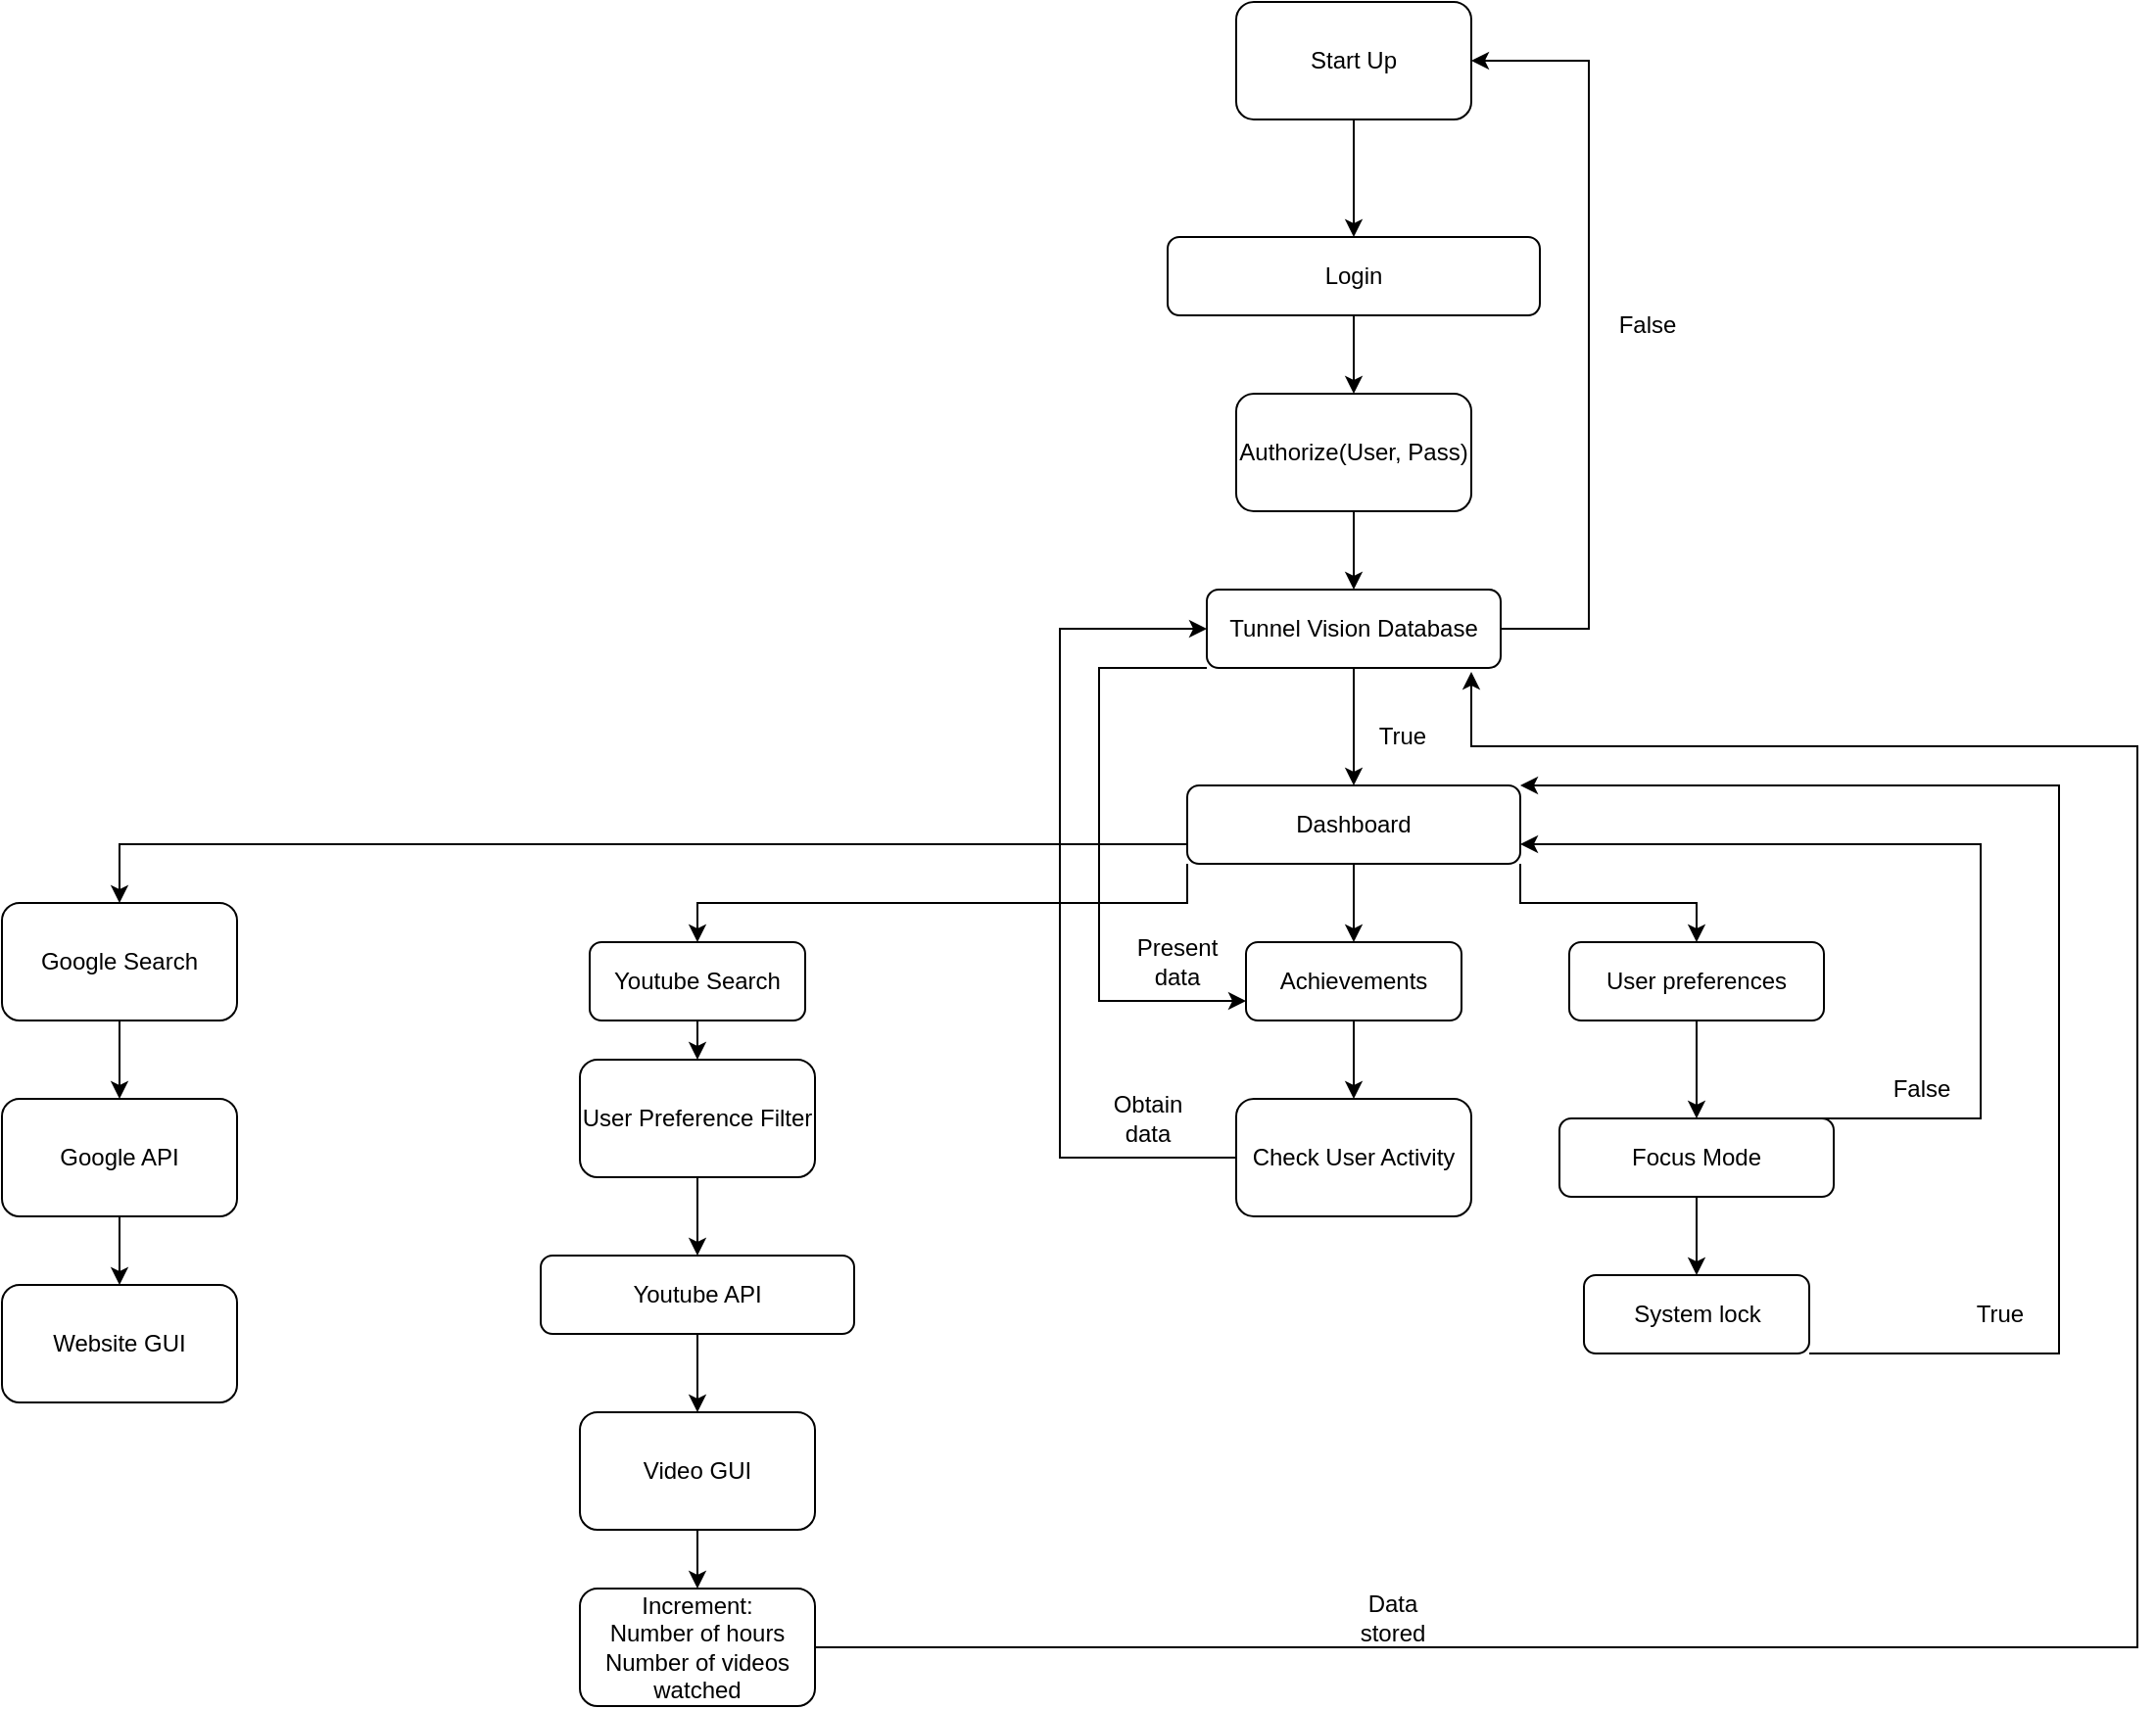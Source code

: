 <mxfile version="17.4.4" type="github">
  <diagram id="wo57OQt3RokD_6Ey0Yhy" name="Page-1">
    <mxGraphModel dx="2272" dy="794" grid="1" gridSize="10" guides="1" tooltips="1" connect="1" arrows="1" fold="1" page="1" pageScale="1" pageWidth="850" pageHeight="1100" math="0" shadow="0">
      <root>
        <mxCell id="0" />
        <mxCell id="1" parent="0" />
        <mxCell id="I9ENOJc9PiWE4n3-xbIR-3" value="Login" style="rounded=1;whiteSpace=wrap;html=1;" parent="1" vertex="1">
          <mxGeometry x="345" y="120" width="190" height="40" as="geometry" />
        </mxCell>
        <mxCell id="MXX2plmyNbQloIspur0T-24" style="edgeStyle=orthogonalEdgeStyle;rounded=0;orthogonalLoop=1;jettySize=auto;html=1;exitX=1;exitY=0.5;exitDx=0;exitDy=0;entryX=1;entryY=0.5;entryDx=0;entryDy=0;" edge="1" parent="1" source="I9ENOJc9PiWE4n3-xbIR-4" target="MXX2plmyNbQloIspur0T-3">
          <mxGeometry relative="1" as="geometry">
            <Array as="points">
              <mxPoint x="560" y="320" />
              <mxPoint x="560" y="30" />
            </Array>
          </mxGeometry>
        </mxCell>
        <mxCell id="MXX2plmyNbQloIspur0T-42" style="edgeStyle=orthogonalEdgeStyle;rounded=0;orthogonalLoop=1;jettySize=auto;html=1;exitX=0;exitY=1;exitDx=0;exitDy=0;entryX=0;entryY=0.75;entryDx=0;entryDy=0;" edge="1" parent="1" source="I9ENOJc9PiWE4n3-xbIR-4" target="I9ENOJc9PiWE4n3-xbIR-19">
          <mxGeometry relative="1" as="geometry">
            <Array as="points">
              <mxPoint x="310" y="340" />
              <mxPoint x="310" y="510" />
            </Array>
          </mxGeometry>
        </mxCell>
        <mxCell id="I9ENOJc9PiWE4n3-xbIR-4" value="Tunnel Vision Database" style="rounded=1;whiteSpace=wrap;html=1;" parent="1" vertex="1">
          <mxGeometry x="365" y="300" width="150" height="40" as="geometry" />
        </mxCell>
        <mxCell id="MXX2plmyNbQloIspur0T-44" style="edgeStyle=orthogonalEdgeStyle;rounded=0;orthogonalLoop=1;jettySize=auto;html=1;exitX=0.5;exitY=1;exitDx=0;exitDy=0;entryX=0.5;entryY=0;entryDx=0;entryDy=0;" edge="1" parent="1" source="I9ENOJc9PiWE4n3-xbIR-5" target="MXX2plmyNbQloIspur0T-43">
          <mxGeometry relative="1" as="geometry" />
        </mxCell>
        <mxCell id="I9ENOJc9PiWE4n3-xbIR-5" value="Youtube API" style="rounded=1;whiteSpace=wrap;html=1;" parent="1" vertex="1">
          <mxGeometry x="25" y="640" width="160" height="40" as="geometry" />
        </mxCell>
        <mxCell id="MXX2plmyNbQloIspur0T-14" style="edgeStyle=orthogonalEdgeStyle;rounded=0;orthogonalLoop=1;jettySize=auto;html=1;exitX=0.5;exitY=1;exitDx=0;exitDy=0;entryX=0.5;entryY=0;entryDx=0;entryDy=0;" edge="1" parent="1" source="I9ENOJc9PiWE4n3-xbIR-6" target="I9ENOJc9PiWE4n3-xbIR-19">
          <mxGeometry relative="1" as="geometry" />
        </mxCell>
        <mxCell id="MXX2plmyNbQloIspur0T-18" style="edgeStyle=orthogonalEdgeStyle;rounded=0;orthogonalLoop=1;jettySize=auto;html=1;exitX=0;exitY=1;exitDx=0;exitDy=0;" edge="1" parent="1" source="I9ENOJc9PiWE4n3-xbIR-6" target="I9ENOJc9PiWE4n3-xbIR-22">
          <mxGeometry relative="1" as="geometry" />
        </mxCell>
        <mxCell id="MXX2plmyNbQloIspur0T-20" style="edgeStyle=orthogonalEdgeStyle;rounded=0;orthogonalLoop=1;jettySize=auto;html=1;exitX=1;exitY=1;exitDx=0;exitDy=0;entryX=0.5;entryY=0;entryDx=0;entryDy=0;" edge="1" parent="1" source="I9ENOJc9PiWE4n3-xbIR-6" target="I9ENOJc9PiWE4n3-xbIR-16">
          <mxGeometry relative="1" as="geometry" />
        </mxCell>
        <mxCell id="MXX2plmyNbQloIspur0T-23" style="edgeStyle=orthogonalEdgeStyle;rounded=0;orthogonalLoop=1;jettySize=auto;html=1;exitX=0;exitY=0.75;exitDx=0;exitDy=0;" edge="1" parent="1" source="I9ENOJc9PiWE4n3-xbIR-6" target="MXX2plmyNbQloIspur0T-22">
          <mxGeometry relative="1" as="geometry" />
        </mxCell>
        <mxCell id="I9ENOJc9PiWE4n3-xbIR-6" value="Dashboard" style="rounded=1;whiteSpace=wrap;html=1;" parent="1" vertex="1">
          <mxGeometry x="355" y="400" width="170" height="40" as="geometry" />
        </mxCell>
        <mxCell id="I9ENOJc9PiWE4n3-xbIR-8" value="System lock" style="rounded=1;whiteSpace=wrap;html=1;" parent="1" vertex="1">
          <mxGeometry x="557.5" y="650" width="115" height="40" as="geometry" />
        </mxCell>
        <mxCell id="MXX2plmyNbQloIspur0T-13" style="edgeStyle=orthogonalEdgeStyle;rounded=0;orthogonalLoop=1;jettySize=auto;html=1;exitX=0.5;exitY=1;exitDx=0;exitDy=0;entryX=0.5;entryY=0;entryDx=0;entryDy=0;" edge="1" parent="1" source="I9ENOJc9PiWE4n3-xbIR-16" target="I9ENOJc9PiWE4n3-xbIR-7">
          <mxGeometry relative="1" as="geometry" />
        </mxCell>
        <mxCell id="I9ENOJc9PiWE4n3-xbIR-16" value="User preferences" style="rounded=1;whiteSpace=wrap;html=1;" parent="1" vertex="1">
          <mxGeometry x="550" y="480" width="130" height="40" as="geometry" />
        </mxCell>
        <mxCell id="MXX2plmyNbQloIspur0T-38" style="edgeStyle=orthogonalEdgeStyle;rounded=0;orthogonalLoop=1;jettySize=auto;html=1;exitX=0.5;exitY=1;exitDx=0;exitDy=0;entryX=0.5;entryY=0;entryDx=0;entryDy=0;" edge="1" parent="1" source="I9ENOJc9PiWE4n3-xbIR-19" target="MXX2plmyNbQloIspur0T-36">
          <mxGeometry relative="1" as="geometry" />
        </mxCell>
        <mxCell id="I9ENOJc9PiWE4n3-xbIR-19" value="Achievements" style="rounded=1;whiteSpace=wrap;html=1;" parent="1" vertex="1">
          <mxGeometry x="385" y="480" width="110" height="40" as="geometry" />
        </mxCell>
        <mxCell id="MXX2plmyNbQloIspur0T-34" style="edgeStyle=orthogonalEdgeStyle;rounded=0;orthogonalLoop=1;jettySize=auto;html=1;exitX=0.5;exitY=1;exitDx=0;exitDy=0;entryX=0.5;entryY=0;entryDx=0;entryDy=0;" edge="1" parent="1" source="I9ENOJc9PiWE4n3-xbIR-22" target="MXX2plmyNbQloIspur0T-33">
          <mxGeometry relative="1" as="geometry" />
        </mxCell>
        <mxCell id="I9ENOJc9PiWE4n3-xbIR-22" value="Youtube Search" style="rounded=1;whiteSpace=wrap;html=1;" parent="1" vertex="1">
          <mxGeometry x="50" y="480" width="110" height="40" as="geometry" />
        </mxCell>
        <mxCell id="MXX2plmyNbQloIspur0T-3" value="Start Up" style="rounded=1;whiteSpace=wrap;html=1;" vertex="1" parent="1">
          <mxGeometry x="380" width="120" height="60" as="geometry" />
        </mxCell>
        <mxCell id="MXX2plmyNbQloIspur0T-4" value="" style="endArrow=classic;html=1;rounded=0;exitX=0.5;exitY=1;exitDx=0;exitDy=0;entryX=0.5;entryY=0;entryDx=0;entryDy=0;" edge="1" parent="1" source="MXX2plmyNbQloIspur0T-3" target="I9ENOJc9PiWE4n3-xbIR-3">
          <mxGeometry width="50" height="50" relative="1" as="geometry">
            <mxPoint x="400" y="220" as="sourcePoint" />
            <mxPoint x="450" y="170" as="targetPoint" />
          </mxGeometry>
        </mxCell>
        <mxCell id="MXX2plmyNbQloIspur0T-5" value="Authorize(User, Pass)" style="rounded=1;whiteSpace=wrap;html=1;" vertex="1" parent="1">
          <mxGeometry x="380" y="200" width="120" height="60" as="geometry" />
        </mxCell>
        <mxCell id="MXX2plmyNbQloIspur0T-6" value="" style="endArrow=classic;html=1;rounded=0;exitX=0.5;exitY=1;exitDx=0;exitDy=0;entryX=0.5;entryY=0;entryDx=0;entryDy=0;" edge="1" parent="1" source="I9ENOJc9PiWE4n3-xbIR-3" target="MXX2plmyNbQloIspur0T-5">
          <mxGeometry width="50" height="50" relative="1" as="geometry">
            <mxPoint x="400" y="220" as="sourcePoint" />
            <mxPoint x="450" y="170" as="targetPoint" />
          </mxGeometry>
        </mxCell>
        <mxCell id="MXX2plmyNbQloIspur0T-7" value="" style="endArrow=classic;html=1;rounded=0;exitX=0.5;exitY=1;exitDx=0;exitDy=0;entryX=0.5;entryY=0;entryDx=0;entryDy=0;" edge="1" parent="1" source="MXX2plmyNbQloIspur0T-5" target="I9ENOJc9PiWE4n3-xbIR-4">
          <mxGeometry width="50" height="50" relative="1" as="geometry">
            <mxPoint x="400" y="220" as="sourcePoint" />
            <mxPoint x="450" y="170" as="targetPoint" />
          </mxGeometry>
        </mxCell>
        <mxCell id="MXX2plmyNbQloIspur0T-8" value="" style="endArrow=classic;html=1;rounded=0;exitX=0.5;exitY=1;exitDx=0;exitDy=0;entryX=0.5;entryY=0;entryDx=0;entryDy=0;" edge="1" parent="1" source="I9ENOJc9PiWE4n3-xbIR-4" target="I9ENOJc9PiWE4n3-xbIR-6">
          <mxGeometry width="50" height="50" relative="1" as="geometry">
            <mxPoint x="400" y="220" as="sourcePoint" />
            <mxPoint x="450" y="170" as="targetPoint" />
          </mxGeometry>
        </mxCell>
        <mxCell id="I9ENOJc9PiWE4n3-xbIR-7" value="Focus Mode" style="rounded=1;whiteSpace=wrap;html=1;" parent="1" vertex="1">
          <mxGeometry x="545" y="570" width="140" height="40" as="geometry" />
        </mxCell>
        <mxCell id="MXX2plmyNbQloIspur0T-12" value="" style="endArrow=classic;html=1;rounded=0;exitX=0.5;exitY=1;exitDx=0;exitDy=0;entryX=0.5;entryY=0;entryDx=0;entryDy=0;" edge="1" parent="1" source="I9ENOJc9PiWE4n3-xbIR-7" target="I9ENOJc9PiWE4n3-xbIR-8">
          <mxGeometry width="50" height="50" relative="1" as="geometry">
            <mxPoint x="400" y="430" as="sourcePoint" />
            <mxPoint x="450" y="380" as="targetPoint" />
          </mxGeometry>
        </mxCell>
        <mxCell id="MXX2plmyNbQloIspur0T-16" value="True" style="text;html=1;strokeColor=none;fillColor=none;align=center;verticalAlign=middle;whiteSpace=wrap;rounded=0;" vertex="1" parent="1">
          <mxGeometry x="435" y="360" width="60" height="30" as="geometry" />
        </mxCell>
        <mxCell id="MXX2plmyNbQloIspur0T-17" value="False" style="text;html=1;strokeColor=none;fillColor=none;align=center;verticalAlign=middle;whiteSpace=wrap;rounded=0;" vertex="1" parent="1">
          <mxGeometry x="560" y="150" width="60" height="30" as="geometry" />
        </mxCell>
        <mxCell id="MXX2plmyNbQloIspur0T-31" style="edgeStyle=orthogonalEdgeStyle;rounded=0;orthogonalLoop=1;jettySize=auto;html=1;exitX=0.5;exitY=1;exitDx=0;exitDy=0;entryX=0.5;entryY=0;entryDx=0;entryDy=0;" edge="1" parent="1" source="MXX2plmyNbQloIspur0T-22" target="MXX2plmyNbQloIspur0T-30">
          <mxGeometry relative="1" as="geometry" />
        </mxCell>
        <mxCell id="MXX2plmyNbQloIspur0T-22" value="Google Search" style="rounded=1;whiteSpace=wrap;html=1;" vertex="1" parent="1">
          <mxGeometry x="-250" y="460" width="120" height="60" as="geometry" />
        </mxCell>
        <mxCell id="MXX2plmyNbQloIspur0T-25" value="" style="endArrow=classic;html=1;rounded=0;exitX=1;exitY=1;exitDx=0;exitDy=0;entryX=1;entryY=0;entryDx=0;entryDy=0;" edge="1" parent="1" source="I9ENOJc9PiWE4n3-xbIR-8" target="I9ENOJc9PiWE4n3-xbIR-6">
          <mxGeometry width="50" height="50" relative="1" as="geometry">
            <mxPoint x="400" y="430" as="sourcePoint" />
            <mxPoint x="450" y="380" as="targetPoint" />
            <Array as="points">
              <mxPoint x="800" y="690" />
              <mxPoint x="800" y="400" />
            </Array>
          </mxGeometry>
        </mxCell>
        <mxCell id="MXX2plmyNbQloIspur0T-26" value="" style="endArrow=classic;html=1;rounded=0;exitX=0.75;exitY=0;exitDx=0;exitDy=0;entryX=1;entryY=0.75;entryDx=0;entryDy=0;" edge="1" parent="1" source="I9ENOJc9PiWE4n3-xbIR-7" target="I9ENOJc9PiWE4n3-xbIR-6">
          <mxGeometry width="50" height="50" relative="1" as="geometry">
            <mxPoint x="400" y="430" as="sourcePoint" />
            <mxPoint x="650" y="520" as="targetPoint" />
            <Array as="points">
              <mxPoint x="760" y="570" />
              <mxPoint x="760" y="430" />
            </Array>
          </mxGeometry>
        </mxCell>
        <mxCell id="MXX2plmyNbQloIspur0T-27" value="True" style="text;html=1;strokeColor=none;fillColor=none;align=center;verticalAlign=middle;whiteSpace=wrap;rounded=0;" vertex="1" parent="1">
          <mxGeometry x="740" y="655" width="60" height="30" as="geometry" />
        </mxCell>
        <mxCell id="MXX2plmyNbQloIspur0T-28" value="False" style="text;html=1;strokeColor=none;fillColor=none;align=center;verticalAlign=middle;whiteSpace=wrap;rounded=0;" vertex="1" parent="1">
          <mxGeometry x="700" y="540" width="60" height="30" as="geometry" />
        </mxCell>
        <mxCell id="MXX2plmyNbQloIspur0T-46" style="edgeStyle=orthogonalEdgeStyle;rounded=0;orthogonalLoop=1;jettySize=auto;html=1;exitX=0.5;exitY=1;exitDx=0;exitDy=0;entryX=0.5;entryY=0;entryDx=0;entryDy=0;" edge="1" parent="1" source="MXX2plmyNbQloIspur0T-30" target="MXX2plmyNbQloIspur0T-45">
          <mxGeometry relative="1" as="geometry" />
        </mxCell>
        <mxCell id="MXX2plmyNbQloIspur0T-30" value="Google API" style="rounded=1;whiteSpace=wrap;html=1;" vertex="1" parent="1">
          <mxGeometry x="-250" y="560" width="120" height="60" as="geometry" />
        </mxCell>
        <mxCell id="MXX2plmyNbQloIspur0T-35" style="edgeStyle=orthogonalEdgeStyle;rounded=0;orthogonalLoop=1;jettySize=auto;html=1;exitX=0.5;exitY=1;exitDx=0;exitDy=0;entryX=0.5;entryY=0;entryDx=0;entryDy=0;" edge="1" parent="1" source="MXX2plmyNbQloIspur0T-33" target="I9ENOJc9PiWE4n3-xbIR-5">
          <mxGeometry relative="1" as="geometry" />
        </mxCell>
        <mxCell id="MXX2plmyNbQloIspur0T-33" value="User Preference Filter" style="rounded=1;whiteSpace=wrap;html=1;" vertex="1" parent="1">
          <mxGeometry x="45" y="540" width="120" height="60" as="geometry" />
        </mxCell>
        <mxCell id="MXX2plmyNbQloIspur0T-39" style="edgeStyle=orthogonalEdgeStyle;rounded=0;orthogonalLoop=1;jettySize=auto;html=1;exitX=0;exitY=0.5;exitDx=0;exitDy=0;entryX=0;entryY=0.5;entryDx=0;entryDy=0;" edge="1" parent="1" source="MXX2plmyNbQloIspur0T-36" target="I9ENOJc9PiWE4n3-xbIR-4">
          <mxGeometry relative="1" as="geometry">
            <Array as="points">
              <mxPoint x="290" y="590" />
              <mxPoint x="290" y="320" />
            </Array>
          </mxGeometry>
        </mxCell>
        <mxCell id="MXX2plmyNbQloIspur0T-36" value="Check User Activity" style="rounded=1;whiteSpace=wrap;html=1;" vertex="1" parent="1">
          <mxGeometry x="380" y="560" width="120" height="60" as="geometry" />
        </mxCell>
        <mxCell id="MXX2plmyNbQloIspur0T-50" style="edgeStyle=orthogonalEdgeStyle;rounded=0;orthogonalLoop=1;jettySize=auto;html=1;exitX=0.5;exitY=1;exitDx=0;exitDy=0;entryX=0.5;entryY=0;entryDx=0;entryDy=0;" edge="1" parent="1" source="MXX2plmyNbQloIspur0T-43" target="MXX2plmyNbQloIspur0T-47">
          <mxGeometry relative="1" as="geometry" />
        </mxCell>
        <mxCell id="MXX2plmyNbQloIspur0T-43" value="Video GUI" style="rounded=1;whiteSpace=wrap;html=1;" vertex="1" parent="1">
          <mxGeometry x="45" y="720" width="120" height="60" as="geometry" />
        </mxCell>
        <mxCell id="MXX2plmyNbQloIspur0T-45" value="Website GUI" style="rounded=1;whiteSpace=wrap;html=1;" vertex="1" parent="1">
          <mxGeometry x="-250" y="655" width="120" height="60" as="geometry" />
        </mxCell>
        <mxCell id="MXX2plmyNbQloIspur0T-51" style="edgeStyle=orthogonalEdgeStyle;rounded=0;orthogonalLoop=1;jettySize=auto;html=1;exitX=1;exitY=0.5;exitDx=0;exitDy=0;entryX=0.9;entryY=1.05;entryDx=0;entryDy=0;entryPerimeter=0;" edge="1" parent="1" source="MXX2plmyNbQloIspur0T-47" target="I9ENOJc9PiWE4n3-xbIR-4">
          <mxGeometry relative="1" as="geometry">
            <Array as="points">
              <mxPoint x="840" y="840" />
              <mxPoint x="840" y="380" />
              <mxPoint x="500" y="380" />
            </Array>
          </mxGeometry>
        </mxCell>
        <mxCell id="MXX2plmyNbQloIspur0T-47" value="Increment:&lt;br&gt;Number of hours&lt;br&gt;Number of videos watched&lt;br&gt;" style="rounded=1;whiteSpace=wrap;html=1;" vertex="1" parent="1">
          <mxGeometry x="45" y="810" width="120" height="60" as="geometry" />
        </mxCell>
        <mxCell id="MXX2plmyNbQloIspur0T-52" value="Data stored" style="text;html=1;strokeColor=none;fillColor=none;align=center;verticalAlign=middle;whiteSpace=wrap;rounded=0;" vertex="1" parent="1">
          <mxGeometry x="430" y="810" width="60" height="30" as="geometry" />
        </mxCell>
        <mxCell id="MXX2plmyNbQloIspur0T-53" value="Obtain data" style="text;html=1;strokeColor=none;fillColor=none;align=center;verticalAlign=middle;whiteSpace=wrap;rounded=0;" vertex="1" parent="1">
          <mxGeometry x="305" y="555" width="60" height="30" as="geometry" />
        </mxCell>
        <mxCell id="MXX2plmyNbQloIspur0T-54" value="Present data" style="text;html=1;strokeColor=none;fillColor=none;align=center;verticalAlign=middle;whiteSpace=wrap;rounded=0;" vertex="1" parent="1">
          <mxGeometry x="320" y="475" width="60" height="30" as="geometry" />
        </mxCell>
      </root>
    </mxGraphModel>
  </diagram>
</mxfile>
